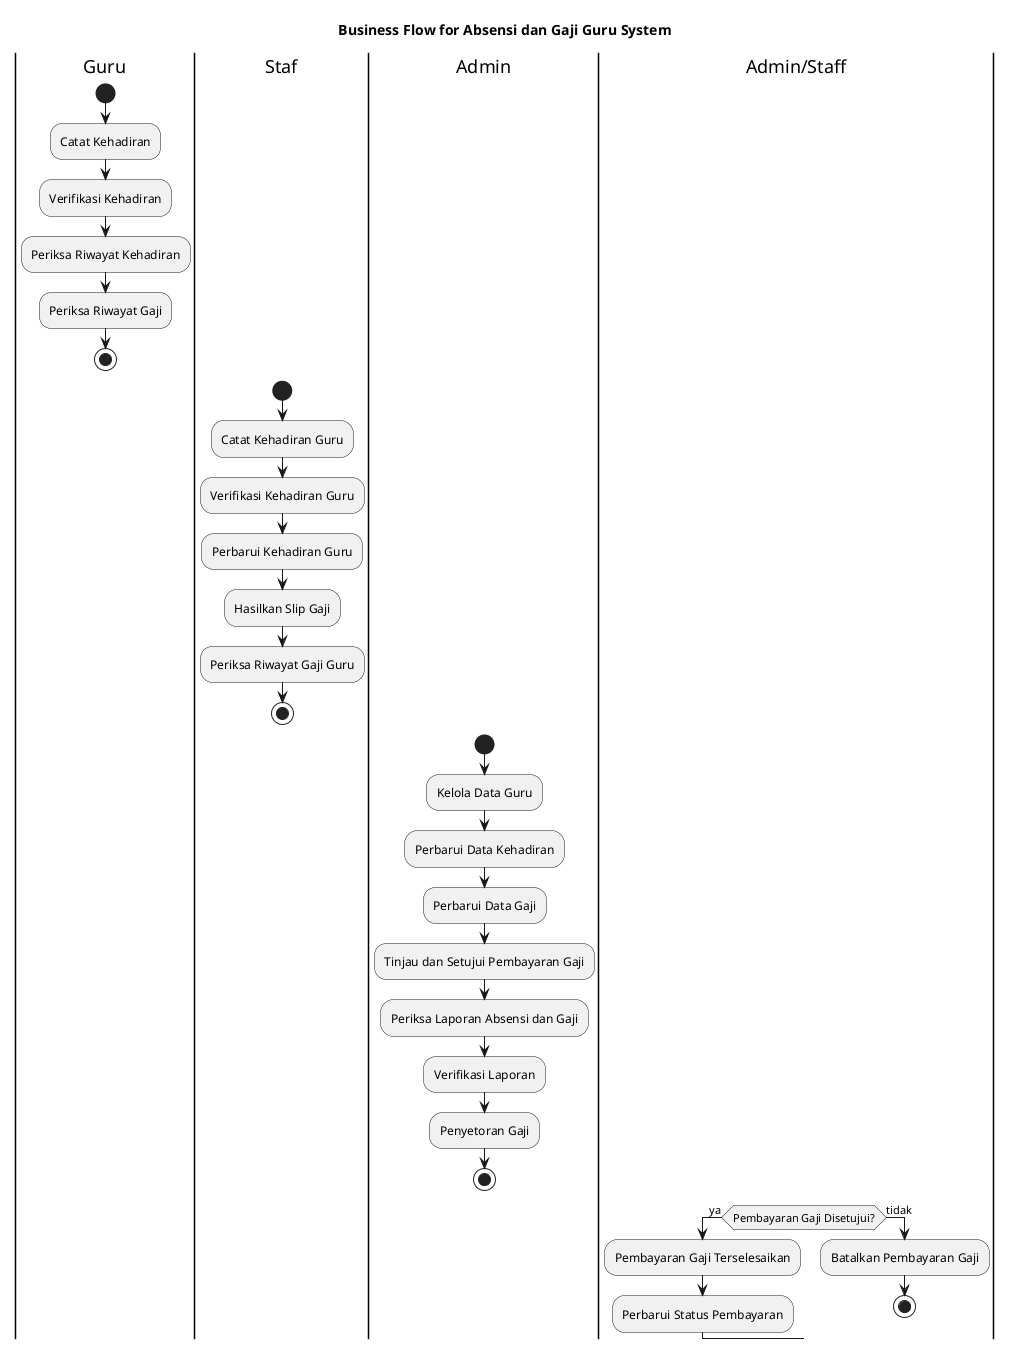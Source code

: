 @startuml Flow_AbsensiGajiGuru
title Business Flow for Absensi dan Gaji Guru System

|Guru|
start
:Catat Kehadiran;
:Verifikasi Kehadiran;
:Periksa Riwayat Kehadiran;
:Periksa Riwayat Gaji;
stop

|Staf|
start
:Catat Kehadiran Guru;
:Verifikasi Kehadiran Guru;
:Perbarui Kehadiran Guru;
:Hasilkan Slip Gaji;
:Periksa Riwayat Gaji Guru;
stop

|Admin|
start
:Kelola Data Guru;
:Perbarui Data Kehadiran;
:Perbarui Data Gaji;
:Tinjau dan Setujui Pembayaran Gaji;
:Periksa Laporan Absensi dan Gaji;
:Verifikasi Laporan;
:Penyetoran Gaji;
stop

|Admin/Staff|
if (Pembayaran Gaji Disetujui?) then (ya)
    :Pembayaran Gaji Terselesaikan;
    :Perbarui Status Pembayaran;
else (tidak)
    :Batalkan Pembayaran Gaji;
    stop
endif

@enduml
